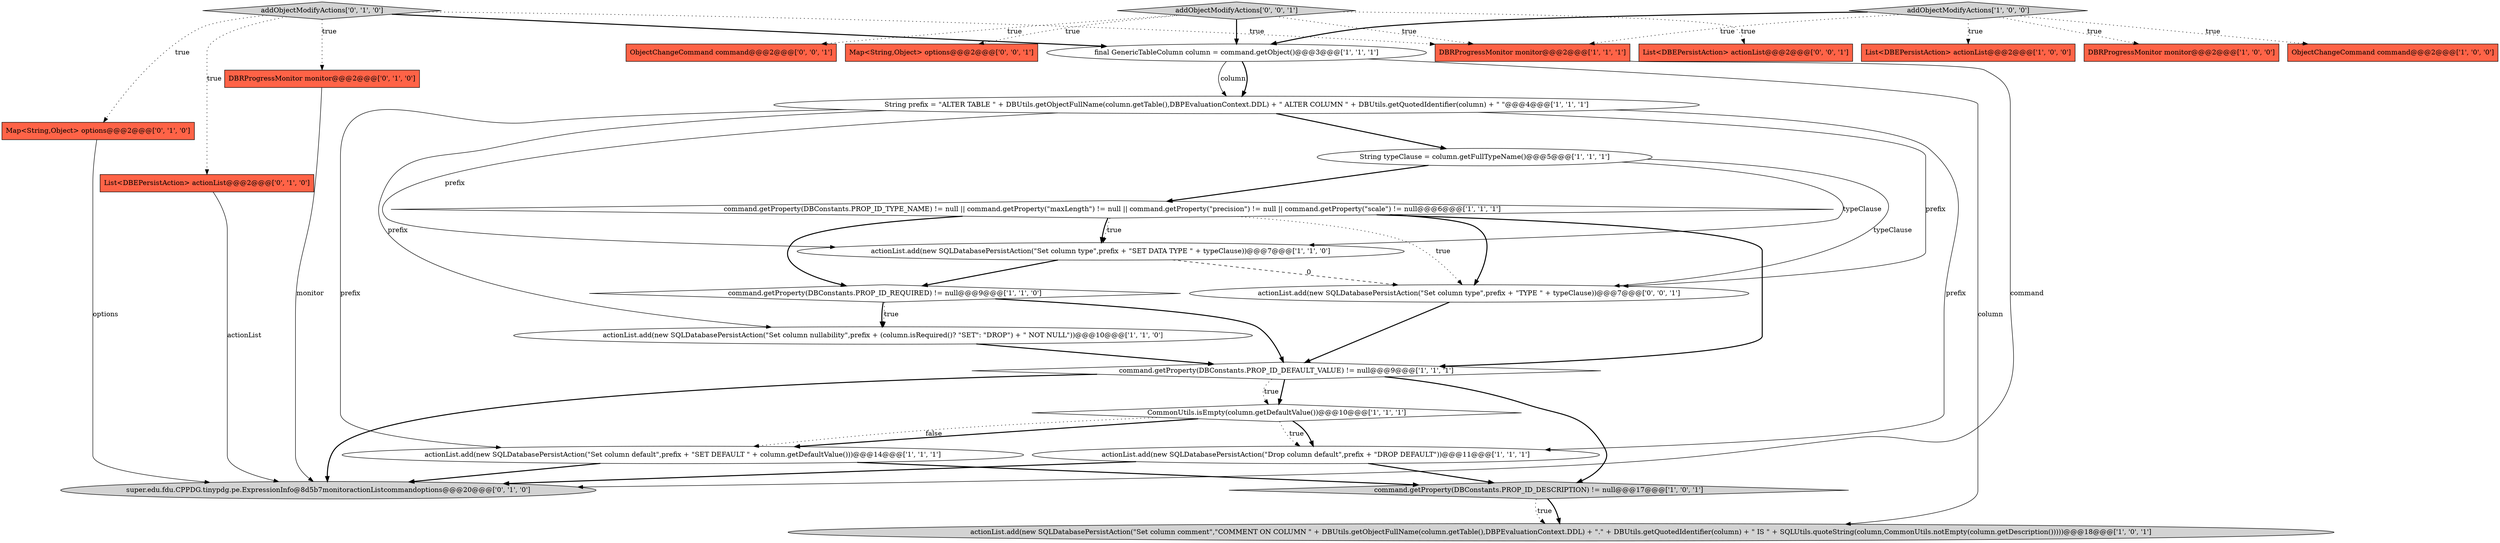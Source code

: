 digraph {
18 [style = filled, label = "DBRProgressMonitor monitor@@@2@@@['0', '1', '0']", fillcolor = tomato, shape = box image = "AAA0AAABBB2BBB"];
22 [style = filled, label = "Map<String,Object> options@@@2@@@['0', '1', '0']", fillcolor = tomato, shape = box image = "AAA0AAABBB2BBB"];
24 [style = filled, label = "List<DBEPersistAction> actionList@@@2@@@['0', '0', '1']", fillcolor = tomato, shape = box image = "AAA0AAABBB3BBB"];
25 [style = filled, label = "actionList.add(new SQLDatabasePersistAction(\"Set column type\",prefix + \"TYPE \" + typeClause))@@@7@@@['0', '0', '1']", fillcolor = white, shape = ellipse image = "AAA0AAABBB3BBB"];
15 [style = filled, label = "List<DBEPersistAction> actionList@@@2@@@['1', '0', '0']", fillcolor = tomato, shape = box image = "AAA0AAABBB1BBB"];
2 [style = filled, label = "actionList.add(new SQLDatabasePersistAction(\"Set column default\",prefix + \"SET DEFAULT \" + column.getDefaultValue()))@@@14@@@['1', '1', '1']", fillcolor = white, shape = ellipse image = "AAA0AAABBB1BBB"];
9 [style = filled, label = "final GenericTableColumn column = command.getObject()@@@3@@@['1', '1', '1']", fillcolor = white, shape = ellipse image = "AAA0AAABBB1BBB"];
14 [style = filled, label = "DBRProgressMonitor monitor@@@2@@@['1', '0', '0']", fillcolor = tomato, shape = box image = "AAA0AAABBB1BBB"];
7 [style = filled, label = "command.getProperty(DBConstants.PROP_ID_DEFAULT_VALUE) != null@@@9@@@['1', '1', '1']", fillcolor = white, shape = diamond image = "AAA0AAABBB1BBB"];
26 [style = filled, label = "addObjectModifyActions['0', '0', '1']", fillcolor = lightgray, shape = diamond image = "AAA0AAABBB3BBB"];
1 [style = filled, label = "actionList.add(new SQLDatabasePersistAction(\"Set column nullability\",prefix + (column.isRequired()? \"SET\": \"DROP\") + \" NOT NULL\"))@@@10@@@['1', '1', '0']", fillcolor = white, shape = ellipse image = "AAA0AAABBB1BBB"];
23 [style = filled, label = "ObjectChangeCommand command@@@2@@@['0', '0', '1']", fillcolor = tomato, shape = box image = "AAA0AAABBB3BBB"];
10 [style = filled, label = "CommonUtils.isEmpty(column.getDefaultValue())@@@10@@@['1', '1', '1']", fillcolor = white, shape = diamond image = "AAA0AAABBB1BBB"];
6 [style = filled, label = "command.getProperty(DBConstants.PROP_ID_REQUIRED) != null@@@9@@@['1', '1', '0']", fillcolor = white, shape = diamond image = "AAA0AAABBB1BBB"];
17 [style = filled, label = "DBRProgressMonitor monitor@@@2@@@['1', '1', '1']", fillcolor = tomato, shape = box image = "AAA0AAABBB1BBB"];
4 [style = filled, label = "actionList.add(new SQLDatabasePersistAction(\"Set column comment\",\"COMMENT ON COLUMN \" + DBUtils.getObjectFullName(column.getTable(),DBPEvaluationContext.DDL) + \".\" + DBUtils.getQuotedIdentifier(column) + \" IS \" + SQLUtils.quoteString(column,CommonUtils.notEmpty(column.getDescription()))))@@@18@@@['1', '0', '1']", fillcolor = lightgray, shape = ellipse image = "AAA0AAABBB1BBB"];
20 [style = filled, label = "super.edu.fdu.CPPDG.tinypdg.pe.ExpressionInfo@8d5b7monitoractionListcommandoptions@@@20@@@['0', '1', '0']", fillcolor = lightgray, shape = ellipse image = "AAA0AAABBB2BBB"];
27 [style = filled, label = "Map<String,Object> options@@@2@@@['0', '0', '1']", fillcolor = tomato, shape = box image = "AAA0AAABBB3BBB"];
11 [style = filled, label = "actionList.add(new SQLDatabasePersistAction(\"Set column type\",prefix + \"SET DATA TYPE \" + typeClause))@@@7@@@['1', '1', '0']", fillcolor = white, shape = ellipse image = "AAA0AAABBB1BBB"];
16 [style = filled, label = "ObjectChangeCommand command@@@2@@@['1', '0', '0']", fillcolor = tomato, shape = box image = "AAA0AAABBB1BBB"];
21 [style = filled, label = "addObjectModifyActions['0', '1', '0']", fillcolor = lightgray, shape = diamond image = "AAA0AAABBB2BBB"];
8 [style = filled, label = "addObjectModifyActions['1', '0', '0']", fillcolor = lightgray, shape = diamond image = "AAA0AAABBB1BBB"];
5 [style = filled, label = "command.getProperty(DBConstants.PROP_ID_TYPE_NAME) != null || command.getProperty(\"maxLength\") != null || command.getProperty(\"precision\") != null || command.getProperty(\"scale\") != null@@@6@@@['1', '1', '1']", fillcolor = white, shape = diamond image = "AAA0AAABBB1BBB"];
19 [style = filled, label = "List<DBEPersistAction> actionList@@@2@@@['0', '1', '0']", fillcolor = tomato, shape = box image = "AAA0AAABBB2BBB"];
3 [style = filled, label = "String prefix = \"ALTER TABLE \" + DBUtils.getObjectFullName(column.getTable(),DBPEvaluationContext.DDL) + \" ALTER COLUMN \" + DBUtils.getQuotedIdentifier(column) + \" \"@@@4@@@['1', '1', '1']", fillcolor = white, shape = ellipse image = "AAA0AAABBB1BBB"];
13 [style = filled, label = "command.getProperty(DBConstants.PROP_ID_DESCRIPTION) != null@@@17@@@['1', '0', '1']", fillcolor = lightgray, shape = diamond image = "AAA0AAABBB1BBB"];
12 [style = filled, label = "actionList.add(new SQLDatabasePersistAction(\"Drop column default\",prefix + \"DROP DEFAULT\"))@@@11@@@['1', '1', '1']", fillcolor = white, shape = ellipse image = "AAA0AAABBB1BBB"];
0 [style = filled, label = "String typeClause = column.getFullTypeName()@@@5@@@['1', '1', '1']", fillcolor = white, shape = ellipse image = "AAA0AAABBB1BBB"];
19->20 [style = solid, label="actionList"];
9->3 [style = solid, label="column"];
5->7 [style = bold, label=""];
5->11 [style = dotted, label="true"];
8->9 [style = bold, label=""];
10->2 [style = bold, label=""];
13->4 [style = bold, label=""];
13->4 [style = dotted, label="true"];
8->16 [style = dotted, label="true"];
0->11 [style = solid, label="typeClause"];
10->12 [style = dotted, label="true"];
7->10 [style = bold, label=""];
17->20 [style = solid, label="command"];
21->18 [style = dotted, label="true"];
2->13 [style = bold, label=""];
9->4 [style = solid, label="column"];
7->10 [style = dotted, label="true"];
25->7 [style = bold, label=""];
11->25 [style = dashed, label="0"];
9->3 [style = bold, label=""];
21->22 [style = dotted, label="true"];
6->1 [style = dotted, label="true"];
3->2 [style = solid, label="prefix"];
21->17 [style = dotted, label="true"];
11->6 [style = bold, label=""];
7->20 [style = bold, label=""];
26->9 [style = bold, label=""];
22->20 [style = solid, label="options"];
26->23 [style = dotted, label="true"];
12->13 [style = bold, label=""];
10->12 [style = bold, label=""];
7->13 [style = bold, label=""];
8->15 [style = dotted, label="true"];
26->24 [style = dotted, label="true"];
5->11 [style = bold, label=""];
5->25 [style = bold, label=""];
3->0 [style = bold, label=""];
2->20 [style = bold, label=""];
12->20 [style = bold, label=""];
21->19 [style = dotted, label="true"];
3->1 [style = solid, label="prefix"];
10->2 [style = dotted, label="false"];
8->14 [style = dotted, label="true"];
21->9 [style = bold, label=""];
5->25 [style = dotted, label="true"];
1->7 [style = bold, label=""];
3->11 [style = solid, label="prefix"];
0->5 [style = bold, label=""];
3->12 [style = solid, label="prefix"];
6->7 [style = bold, label=""];
26->27 [style = dotted, label="true"];
6->1 [style = bold, label=""];
8->17 [style = dotted, label="true"];
0->25 [style = solid, label="typeClause"];
3->25 [style = solid, label="prefix"];
26->17 [style = dotted, label="true"];
5->6 [style = bold, label=""];
18->20 [style = solid, label="monitor"];
}
